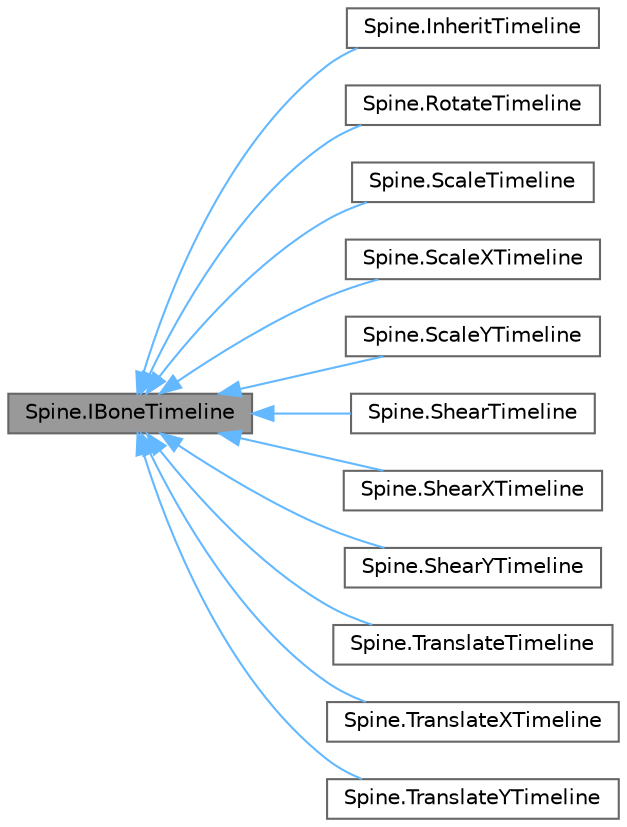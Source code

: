 digraph "Spine.IBoneTimeline"
{
 // LATEX_PDF_SIZE
  bgcolor="transparent";
  edge [fontname=Helvetica,fontsize=10,labelfontname=Helvetica,labelfontsize=10];
  node [fontname=Helvetica,fontsize=10,shape=box,height=0.2,width=0.4];
  rankdir="LR";
  Node1 [id="Node000001",label="Spine.IBoneTimeline",height=0.2,width=0.4,color="gray40", fillcolor="grey60", style="filled", fontcolor="black",tooltip="An interface for timelines which change the property of a bone."];
  Node1 -> Node2 [id="edge12_Node000001_Node000002",dir="back",color="steelblue1",style="solid",tooltip=" "];
  Node2 [id="Node000002",label="Spine.InheritTimeline",height=0.2,width=0.4,color="gray40", fillcolor="white", style="filled",URL="$class_spine_1_1_inherit_timeline.html",tooltip="Changes a bone's Bone.Inherit."];
  Node1 -> Node3 [id="edge13_Node000001_Node000003",dir="back",color="steelblue1",style="solid",tooltip=" "];
  Node3 [id="Node000003",label="Spine.RotateTimeline",height=0.2,width=0.4,color="gray40", fillcolor="white", style="filled",URL="$class_spine_1_1_rotate_timeline.html",tooltip="Changes a bone's local Bone.Rotation."];
  Node1 -> Node4 [id="edge14_Node000001_Node000004",dir="back",color="steelblue1",style="solid",tooltip=" "];
  Node4 [id="Node000004",label="Spine.ScaleTimeline",height=0.2,width=0.4,color="gray40", fillcolor="white", style="filled",URL="$class_spine_1_1_scale_timeline.html",tooltip="Changes a bone's local Bone.ScaleX and Bone.ScaleY."];
  Node1 -> Node5 [id="edge15_Node000001_Node000005",dir="back",color="steelblue1",style="solid",tooltip=" "];
  Node5 [id="Node000005",label="Spine.ScaleXTimeline",height=0.2,width=0.4,color="gray40", fillcolor="white", style="filled",URL="$class_spine_1_1_scale_x_timeline.html",tooltip="Changes a bone's local Bone.ScaleX."];
  Node1 -> Node6 [id="edge16_Node000001_Node000006",dir="back",color="steelblue1",style="solid",tooltip=" "];
  Node6 [id="Node000006",label="Spine.ScaleYTimeline",height=0.2,width=0.4,color="gray40", fillcolor="white", style="filled",URL="$class_spine_1_1_scale_y_timeline.html",tooltip="Changes a bone's local Bone.ScaleY."];
  Node1 -> Node7 [id="edge17_Node000001_Node000007",dir="back",color="steelblue1",style="solid",tooltip=" "];
  Node7 [id="Node000007",label="Spine.ShearTimeline",height=0.2,width=0.4,color="gray40", fillcolor="white", style="filled",URL="$class_spine_1_1_shear_timeline.html",tooltip="Changes a bone's local Bone.ShearX and Bone.ShearY."];
  Node1 -> Node8 [id="edge18_Node000001_Node000008",dir="back",color="steelblue1",style="solid",tooltip=" "];
  Node8 [id="Node000008",label="Spine.ShearXTimeline",height=0.2,width=0.4,color="gray40", fillcolor="white", style="filled",URL="$class_spine_1_1_shear_x_timeline.html",tooltip="Changes a bone's local Bone.ShearX."];
  Node1 -> Node9 [id="edge19_Node000001_Node000009",dir="back",color="steelblue1",style="solid",tooltip=" "];
  Node9 [id="Node000009",label="Spine.ShearYTimeline",height=0.2,width=0.4,color="gray40", fillcolor="white", style="filled",URL="$class_spine_1_1_shear_y_timeline.html",tooltip="Changes a bone's local Bone.ShearY."];
  Node1 -> Node10 [id="edge20_Node000001_Node000010",dir="back",color="steelblue1",style="solid",tooltip=" "];
  Node10 [id="Node000010",label="Spine.TranslateTimeline",height=0.2,width=0.4,color="gray40", fillcolor="white", style="filled",URL="$class_spine_1_1_translate_timeline.html",tooltip="Changes a bone's local <see cref\"Bone.X\"/> and <see cref\"Bone.Y\"/>."];
  Node1 -> Node11 [id="edge21_Node000001_Node000011",dir="back",color="steelblue1",style="solid",tooltip=" "];
  Node11 [id="Node000011",label="Spine.TranslateXTimeline",height=0.2,width=0.4,color="gray40", fillcolor="white", style="filled",URL="$class_spine_1_1_translate_x_timeline.html",tooltip="Changes a bone's local <see cref\"Bone.X\"/>."];
  Node1 -> Node12 [id="edge22_Node000001_Node000012",dir="back",color="steelblue1",style="solid",tooltip=" "];
  Node12 [id="Node000012",label="Spine.TranslateYTimeline",height=0.2,width=0.4,color="gray40", fillcolor="white", style="filled",URL="$class_spine_1_1_translate_y_timeline.html",tooltip="Changes a bone's local <see cref\"Bone.Y\"/>."];
}

